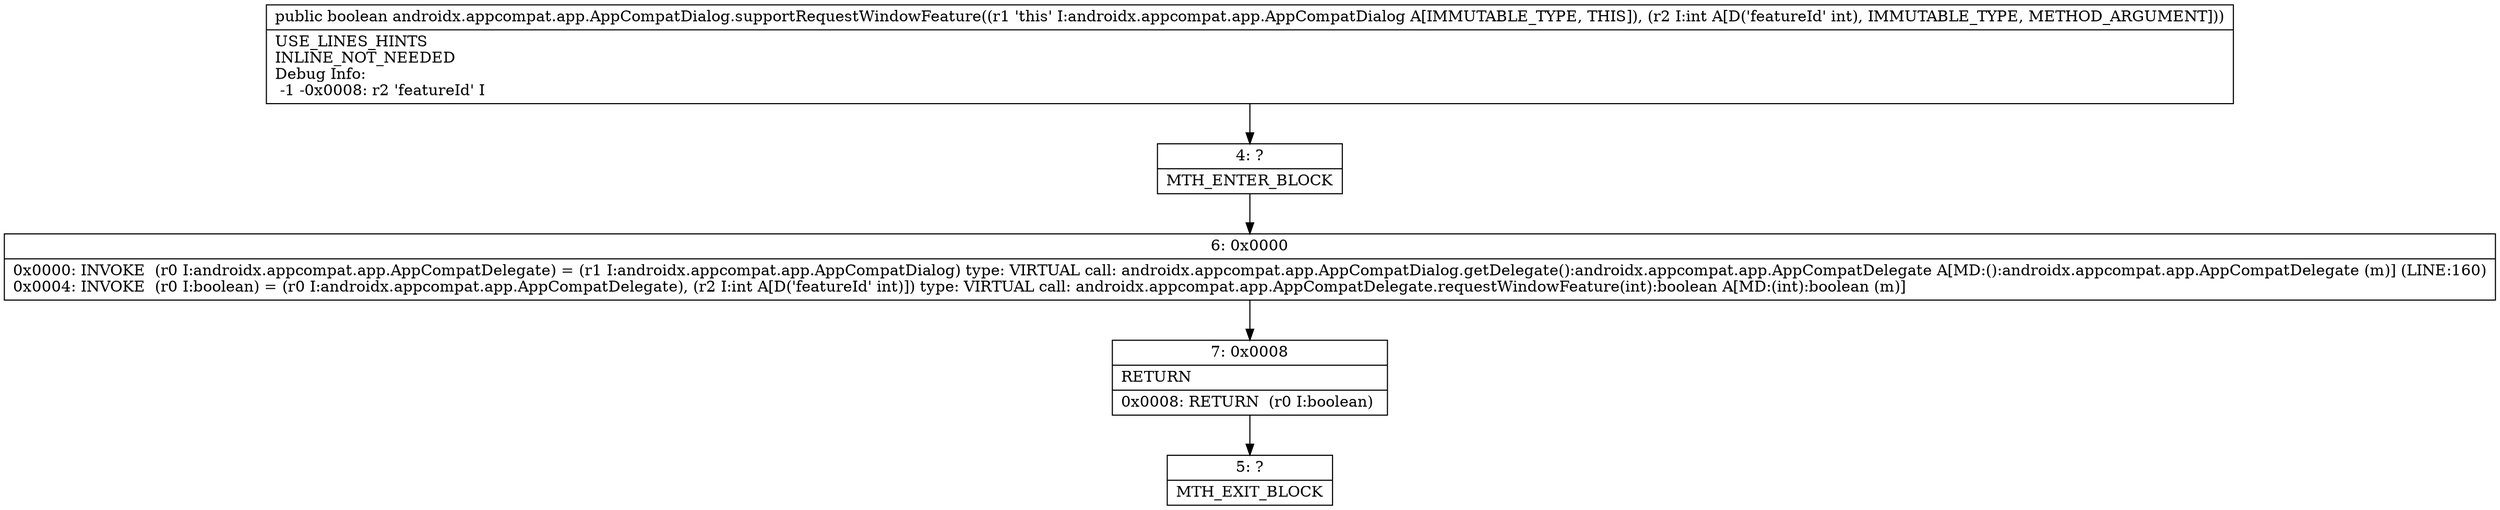 digraph "CFG forandroidx.appcompat.app.AppCompatDialog.supportRequestWindowFeature(I)Z" {
Node_4 [shape=record,label="{4\:\ ?|MTH_ENTER_BLOCK\l}"];
Node_6 [shape=record,label="{6\:\ 0x0000|0x0000: INVOKE  (r0 I:androidx.appcompat.app.AppCompatDelegate) = (r1 I:androidx.appcompat.app.AppCompatDialog) type: VIRTUAL call: androidx.appcompat.app.AppCompatDialog.getDelegate():androidx.appcompat.app.AppCompatDelegate A[MD:():androidx.appcompat.app.AppCompatDelegate (m)] (LINE:160)\l0x0004: INVOKE  (r0 I:boolean) = (r0 I:androidx.appcompat.app.AppCompatDelegate), (r2 I:int A[D('featureId' int)]) type: VIRTUAL call: androidx.appcompat.app.AppCompatDelegate.requestWindowFeature(int):boolean A[MD:(int):boolean (m)]\l}"];
Node_7 [shape=record,label="{7\:\ 0x0008|RETURN\l|0x0008: RETURN  (r0 I:boolean) \l}"];
Node_5 [shape=record,label="{5\:\ ?|MTH_EXIT_BLOCK\l}"];
MethodNode[shape=record,label="{public boolean androidx.appcompat.app.AppCompatDialog.supportRequestWindowFeature((r1 'this' I:androidx.appcompat.app.AppCompatDialog A[IMMUTABLE_TYPE, THIS]), (r2 I:int A[D('featureId' int), IMMUTABLE_TYPE, METHOD_ARGUMENT]))  | USE_LINES_HINTS\lINLINE_NOT_NEEDED\lDebug Info:\l  \-1 \-0x0008: r2 'featureId' I\l}"];
MethodNode -> Node_4;Node_4 -> Node_6;
Node_6 -> Node_7;
Node_7 -> Node_5;
}

